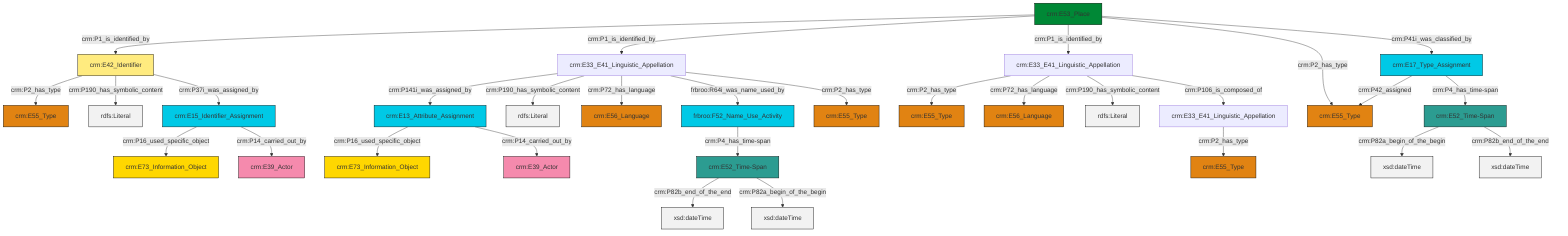 graph TD
classDef Literal fill:#f2f2f2,stroke:#000000;
classDef CRM_Entity fill:#FFFFFF,stroke:#000000;
classDef Temporal_Entity fill:#00C9E6, stroke:#000000;
classDef Type fill:#E18312, stroke:#000000;
classDef Time-Span fill:#2C9C91, stroke:#000000;
classDef Appellation fill:#FFEB7F, stroke:#000000;
classDef Place fill:#008836, stroke:#000000;
classDef Persistent_Item fill:#B266B2, stroke:#000000;
classDef Conceptual_Object fill:#FFD700, stroke:#000000;
classDef Physical_Thing fill:#D2B48C, stroke:#000000;
classDef Actor fill:#f58aad, stroke:#000000;
classDef PC_Classes fill:#4ce600, stroke:#000000;
classDef Multi fill:#cccccc,stroke:#000000;

4["frbroo:F52_Name_Use_Activity"]:::Temporal_Entity -->|crm:P4_has_time-span| 5["crm:E52_Time-Span"]:::Time-Span
9["crm:E17_Type_Assignment"]:::Temporal_Entity -->|crm:P42_assigned| 10["crm:E55_Type"]:::Type
11["crm:E52_Time-Span"]:::Time-Span -->|crm:P82a_begin_of_the_begin| 12[xsd:dateTime]:::Literal
6["crm:E53_Place"]:::Place -->|crm:P1_is_identified_by| 13["crm:E42_Identifier"]:::Appellation
14["crm:E13_Attribute_Assignment"]:::Temporal_Entity -->|crm:P16_used_specific_object| 15["crm:E73_Information_Object"]:::Conceptual_Object
16["crm:E33_E41_Linguistic_Appellation"]:::Default -->|crm:P2_has_type| 17["crm:E55_Type"]:::Type
5["crm:E52_Time-Span"]:::Time-Span -->|crm:P82b_end_of_the_end| 18[xsd:dateTime]:::Literal
13["crm:E42_Identifier"]:::Appellation -->|crm:P2_has_type| 19["crm:E55_Type"]:::Type
11["crm:E52_Time-Span"]:::Time-Span -->|crm:P82b_end_of_the_end| 20[xsd:dateTime]:::Literal
13["crm:E42_Identifier"]:::Appellation -->|crm:P190_has_symbolic_content| 22[rdfs:Literal]:::Literal
5["crm:E52_Time-Span"]:::Time-Span -->|crm:P82a_begin_of_the_begin| 26[xsd:dateTime]:::Literal
6["crm:E53_Place"]:::Place -->|crm:P1_is_identified_by| 27["crm:E33_E41_Linguistic_Appellation"]:::Default
16["crm:E33_E41_Linguistic_Appellation"]:::Default -->|crm:P72_has_language| 29["crm:E56_Language"]:::Type
27["crm:E33_E41_Linguistic_Appellation"]:::Default -->|crm:P141i_was_assigned_by| 14["crm:E13_Attribute_Assignment"]:::Temporal_Entity
14["crm:E13_Attribute_Assignment"]:::Temporal_Entity -->|crm:P14_carried_out_by| 31["crm:E39_Actor"]:::Actor
13["crm:E42_Identifier"]:::Appellation -->|crm:P37i_was_assigned_by| 32["crm:E15_Identifier_Assignment"]:::Temporal_Entity
27["crm:E33_E41_Linguistic_Appellation"]:::Default -->|crm:P190_has_symbolic_content| 33[rdfs:Literal]:::Literal
32["crm:E15_Identifier_Assignment"]:::Temporal_Entity -->|crm:P16_used_specific_object| 34["crm:E73_Information_Object"]:::Conceptual_Object
6["crm:E53_Place"]:::Place -->|crm:P1_is_identified_by| 16["crm:E33_E41_Linguistic_Appellation"]:::Default
6["crm:E53_Place"]:::Place -->|crm:P2_has_type| 10["crm:E55_Type"]:::Type
27["crm:E33_E41_Linguistic_Appellation"]:::Default -->|crm:P72_has_language| 39["crm:E56_Language"]:::Type
32["crm:E15_Identifier_Assignment"]:::Temporal_Entity -->|crm:P14_carried_out_by| 40["crm:E39_Actor"]:::Actor
27["crm:E33_E41_Linguistic_Appellation"]:::Default -->|frbroo:R64i_was_name_used_by| 4["frbroo:F52_Name_Use_Activity"]:::Temporal_Entity
2["crm:E33_E41_Linguistic_Appellation"]:::Default -->|crm:P2_has_type| 42["crm:E55_Type"]:::Type
27["crm:E33_E41_Linguistic_Appellation"]:::Default -->|crm:P2_has_type| 0["crm:E55_Type"]:::Type
16["crm:E33_E41_Linguistic_Appellation"]:::Default -->|crm:P190_has_symbolic_content| 43[rdfs:Literal]:::Literal
9["crm:E17_Type_Assignment"]:::Temporal_Entity -->|crm:P4_has_time-span| 11["crm:E52_Time-Span"]:::Time-Span
16["crm:E33_E41_Linguistic_Appellation"]:::Default -->|crm:P106_is_composed_of| 2["crm:E33_E41_Linguistic_Appellation"]:::Default
6["crm:E53_Place"]:::Place -->|crm:P41i_was_classified_by| 9["crm:E17_Type_Assignment"]:::Temporal_Entity